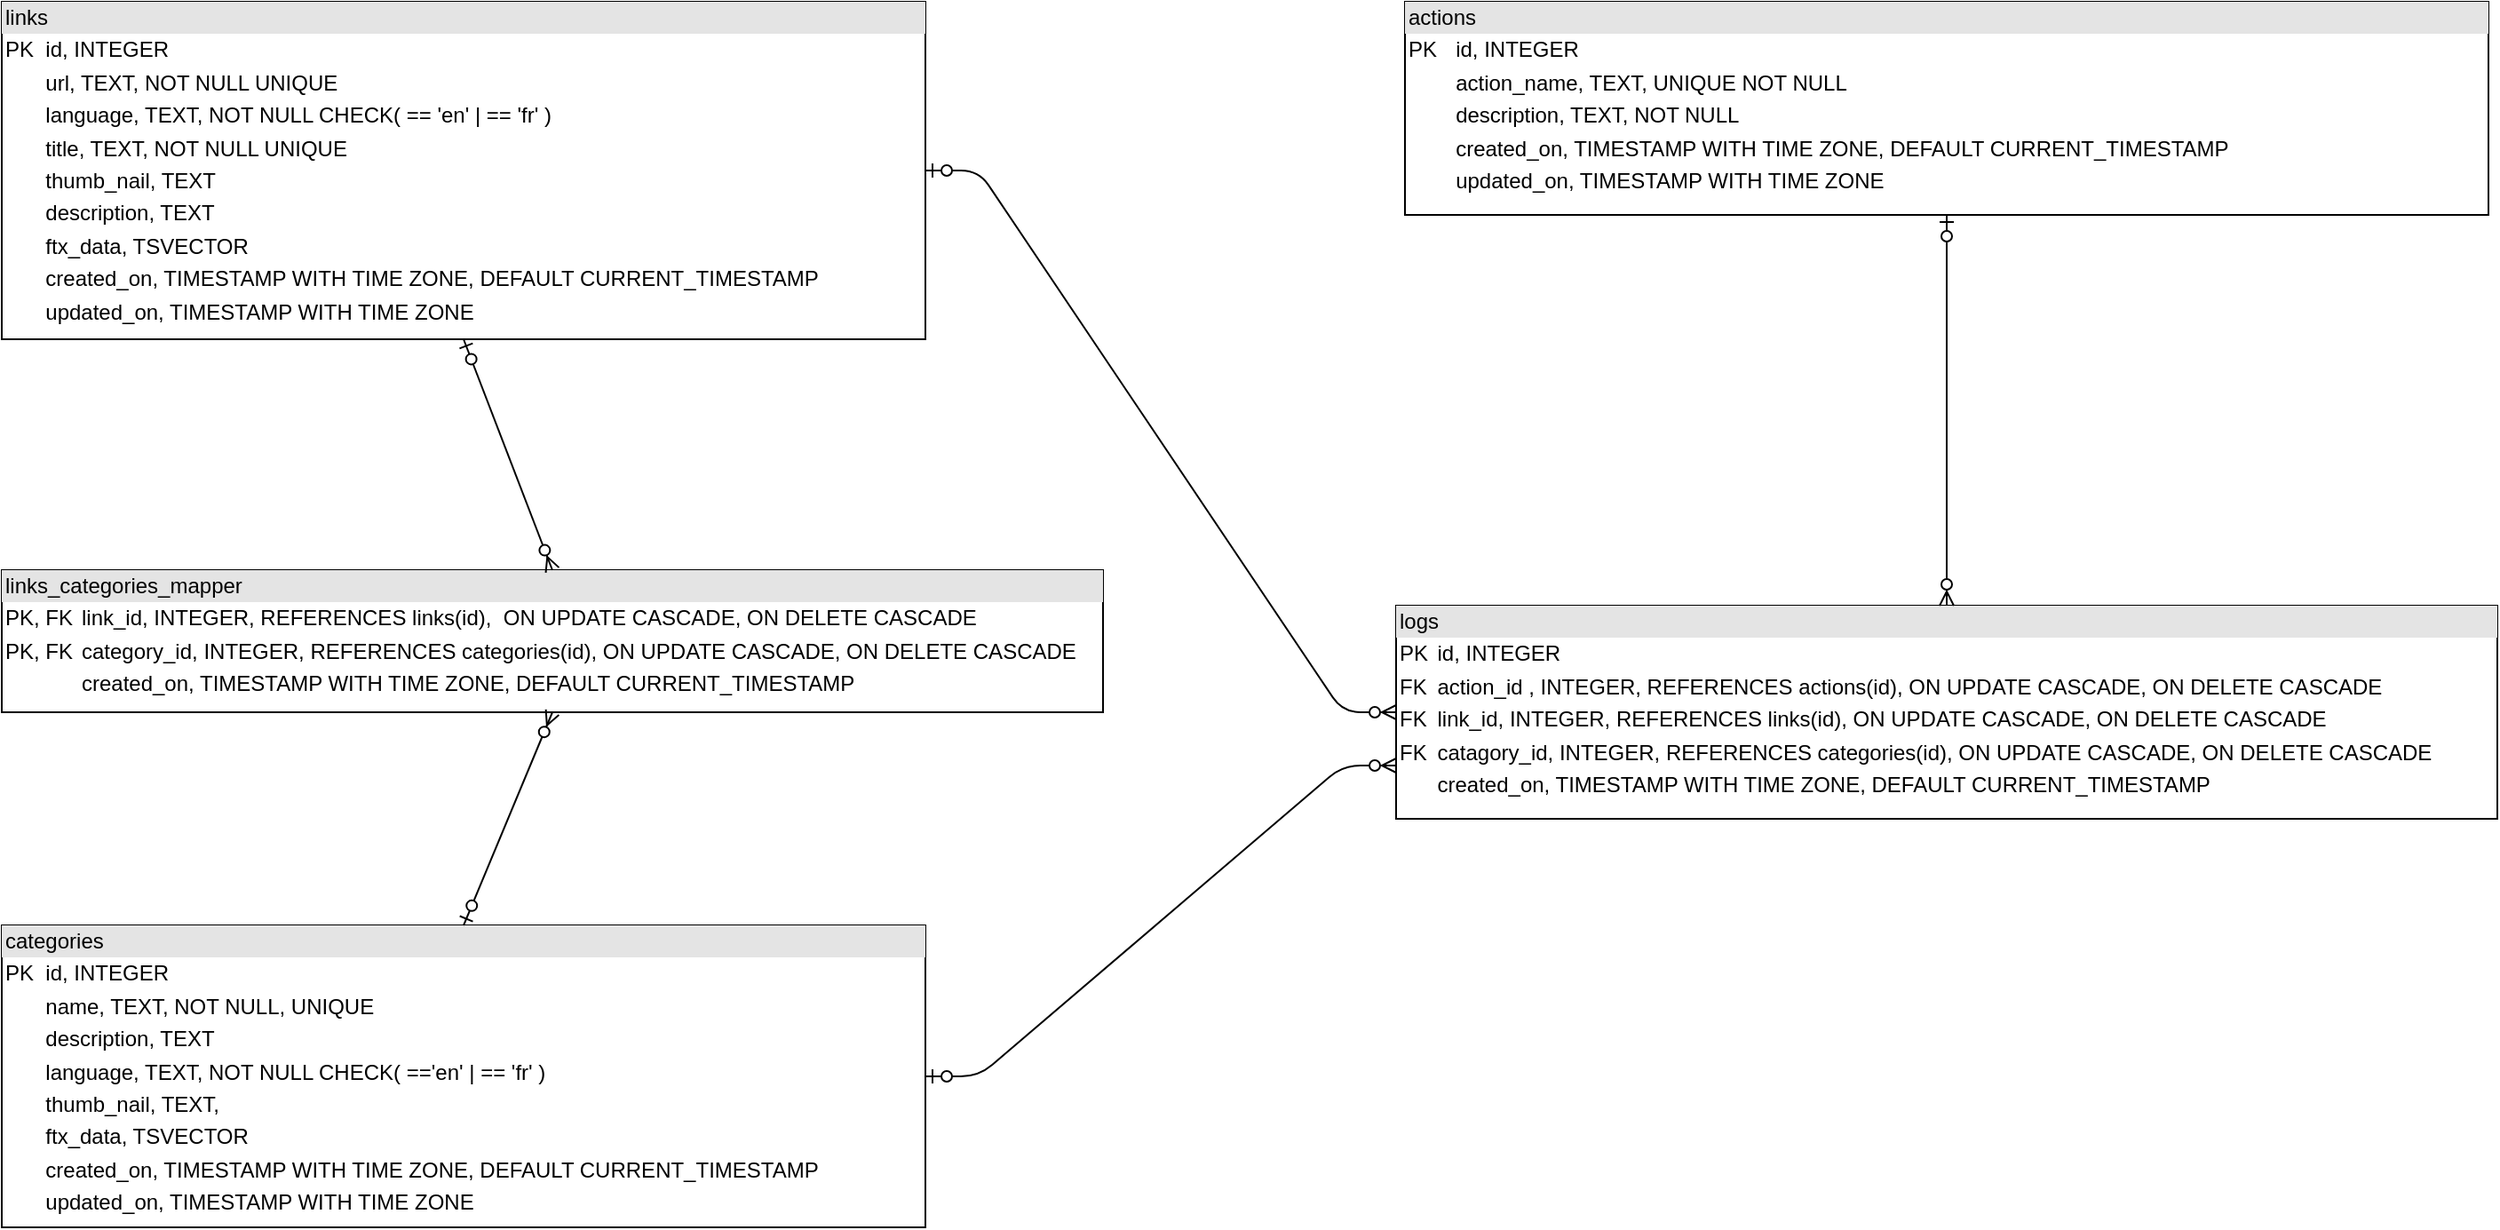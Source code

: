 <mxfile version="12.7.4" type="device"><diagram name="Page-1" id="2ca16b54-16f6-2749-3443-fa8db7711227"><mxGraphModel dx="1750" dy="871" grid="1" gridSize="10" guides="1" tooltips="1" connect="1" arrows="1" fold="1" page="1" pageScale="1" pageWidth="1100" pageHeight="850" background="#ffffff" math="0" shadow="0"><root><mxCell id="0"/><mxCell id="1" parent="0"/><mxCell id="_wG4DBeP5kfZ0N8lSI-L-4" value="&lt;div style=&quot;box-sizing: border-box ; width: 100% ; background: #e4e4e4 ; padding: 2px&quot;&gt;links&lt;br&gt;&lt;/div&gt;&lt;table style=&quot;width: 100% ; font-size: 1em&quot; cellspacing=&quot;0&quot; cellpadding=&quot;2&quot;&gt;&lt;tbody&gt;&lt;tr&gt;&lt;td&gt;PK&lt;/td&gt;&lt;td&gt;id, INTEGER&lt;br&gt;&lt;/td&gt;&lt;/tr&gt;&lt;tr&gt;&lt;td&gt;&lt;br&gt;&lt;/td&gt;&lt;td&gt;url, TEXT, NOT NULL UNIQUE &lt;/td&gt;&lt;/tr&gt;&lt;tr&gt;&lt;td&gt;&lt;br&gt;&lt;/td&gt;&lt;td&gt;language, TEXT, NOT NULL CHECK( == 'en' | == 'fr' ) &lt;br&gt;&lt;/td&gt;&lt;/tr&gt;&lt;tr&gt;&lt;td&gt;&lt;br&gt;&lt;/td&gt;&lt;td&gt;title, TEXT, NOT NULL UNIQUE&lt;/td&gt;&lt;/tr&gt;&lt;tr&gt;&lt;td&gt;&lt;br&gt;&lt;/td&gt;&lt;td&gt;thumb_nail, TEXT&lt;/td&gt;&lt;/tr&gt;&lt;tr&gt;&lt;td&gt;&lt;br&gt;&lt;/td&gt;&lt;td&gt;description, TEXT&lt;/td&gt;&lt;/tr&gt;&lt;tr&gt;&lt;td&gt;&lt;br&gt;&lt;/td&gt;&lt;td&gt;ftx_data, TSVECTOR&lt;/td&gt;&lt;/tr&gt;&lt;tr&gt;&lt;td&gt;&lt;br&gt;&lt;/td&gt;&lt;td&gt;created_on, &lt;span class=&quot;crayon-h&quot;&gt;&lt;/span&gt;&lt;span class=&quot;crayon-r&quot;&gt;TIMESTAMP&lt;/span&gt;&lt;span class=&quot;crayon-h&quot;&gt; &lt;/span&gt;&lt;span class=&quot;crayon-r&quot;&gt;WITH&lt;/span&gt;&lt;span class=&quot;crayon-h&quot;&gt; &lt;/span&gt;&lt;span class=&quot;crayon-r&quot;&gt;TIME&lt;/span&gt;&lt;span class=&quot;crayon-h&quot;&gt; &lt;/span&gt;&lt;span class=&quot;crayon-r&quot;&gt;ZONE&lt;/span&gt;&lt;span class=&quot;crayon-h&quot;&gt;, &lt;/span&gt;&lt;span class=&quot;crayon-r&quot;&gt;DEFAULT&lt;/span&gt;&lt;span class=&quot;crayon-h&quot;&gt; &lt;/span&gt;&lt;span class=&quot;crayon-k&quot;&gt;CURRENT_TIMESTAMP&lt;/span&gt;&lt;/td&gt;&lt;/tr&gt;&lt;tr&gt;&lt;td&gt;&lt;br&gt;&lt;/td&gt;&lt;td&gt;&lt;span class=&quot;crayon-k&quot;&gt;updated_on, TIMESTAMP WITH TIME ZONE&lt;/span&gt;&lt;/td&gt;&lt;/tr&gt;&lt;tr&gt;&lt;td&gt;&lt;br&gt;&lt;/td&gt;&lt;td&gt;&lt;span class=&quot;crayon-k&quot;&gt;&lt;br&gt;&lt;/span&gt;&lt;/td&gt;&lt;/tr&gt;&lt;tr&gt;&lt;td&gt;&lt;br&gt;&lt;/td&gt;&lt;td&gt;&lt;br&gt;&lt;/td&gt;&lt;/tr&gt;&lt;tr&gt;&lt;td&gt;&lt;br&gt;&lt;/td&gt;&lt;td&gt;&lt;br&gt;&lt;/td&gt;&lt;/tr&gt;&lt;tr&gt;&lt;td&gt;&lt;br&gt;&lt;/td&gt;&lt;td&gt;&lt;br&gt;&lt;/td&gt;&lt;/tr&gt;&lt;tr&gt;&lt;td&gt;&lt;br&gt;&lt;/td&gt;&lt;td&gt;&lt;br&gt;&lt;/td&gt;&lt;/tr&gt;&lt;/tbody&gt;&lt;/table&gt;" style="verticalAlign=top;align=left;overflow=fill;html=1;" vertex="1" parent="1"><mxGeometry x="10" y="40" width="520" height="190" as="geometry"/></mxCell><mxCell id="_wG4DBeP5kfZ0N8lSI-L-5" value="&lt;div style=&quot;box-sizing: border-box ; width: 100% ; background: #e4e4e4 ; padding: 2px&quot;&gt;links_categories_mapper&lt;br&gt;&lt;/div&gt;&lt;table style=&quot;width: 100% ; font-size: 1em&quot; cellspacing=&quot;0&quot; cellpadding=&quot;2&quot;&gt;&lt;tbody&gt;&lt;tr&gt;&lt;td&gt;PK, FK&lt;br&gt;&lt;/td&gt;&lt;td&gt;link_id, INTEGER, REFERENCES links(id),&amp;nbsp; ON UPDATE CASCADE, ON DELETE CASCADE&lt;br&gt;&lt;/td&gt;&lt;/tr&gt;&lt;tr&gt;&lt;td&gt;PK, FK &lt;br&gt;&lt;/td&gt;&lt;td&gt;category_id, INTEGER, REFERENCES categories(id), ON UPDATE CASCADE, ON DELETE CASCADE &lt;br&gt;&lt;/td&gt;&lt;/tr&gt;&lt;tr&gt;&lt;td&gt;&amp;nbsp;&lt;br&gt;&lt;/td&gt;&lt;td&gt;created_on, TIMESTAMP WITH TIME ZONE, DEFAULT CURRENT_TIMESTAMP &lt;br&gt;&lt;/td&gt;&lt;/tr&gt;&lt;/tbody&gt;&lt;/table&gt;" style="verticalAlign=top;align=left;overflow=fill;html=1;" vertex="1" parent="1"><mxGeometry x="10" y="360" width="620" height="80" as="geometry"/></mxCell><mxCell id="_wG4DBeP5kfZ0N8lSI-L-6" value="" style="fontSize=12;html=1;endArrow=ERzeroToMany;startArrow=ERzeroToOne;exitX=0.5;exitY=1;exitDx=0;exitDy=0;entryX=0.5;entryY=0;entryDx=0;entryDy=0;" edge="1" parent="1" source="_wG4DBeP5kfZ0N8lSI-L-4" target="_wG4DBeP5kfZ0N8lSI-L-5"><mxGeometry width="100" height="100" relative="1" as="geometry"><mxPoint x="870" y="330" as="sourcePoint"/><mxPoint x="970" y="230" as="targetPoint"/></mxGeometry></mxCell><mxCell id="_wG4DBeP5kfZ0N8lSI-L-7" value="&lt;div style=&quot;box-sizing: border-box ; width: 100% ; background: #e4e4e4 ; padding: 2px&quot;&gt;categories&lt;br&gt;&lt;/div&gt;&lt;table style=&quot;width: 100% ; font-size: 1em&quot; cellspacing=&quot;0&quot; cellpadding=&quot;2&quot;&gt;&lt;tbody&gt;&lt;tr&gt;&lt;td&gt;PK&lt;/td&gt;&lt;td&gt;id, INTEGER&lt;br&gt;&lt;/td&gt;&lt;/tr&gt;&lt;tr&gt;&lt;td&gt;&lt;br&gt;&lt;/td&gt;&lt;td&gt;name, TEXT, NOT NULL, UNIQUE&lt;br&gt;&lt;/td&gt;&lt;/tr&gt;&lt;tr&gt;&lt;td&gt;&lt;br&gt;&lt;/td&gt;&lt;td&gt;description, TEXT&lt;br&gt;&lt;/td&gt;&lt;/tr&gt;&lt;tr&gt;&lt;td&gt;&lt;br&gt;&lt;/td&gt;&lt;td&gt;language, TEXT, NOT NULL CHECK( =='en' | == 'fr' ) &lt;/td&gt;&lt;/tr&gt;&lt;tr&gt;&lt;td&gt;&lt;br&gt;&lt;/td&gt;&lt;td&gt;thumb_nail, TEXT,&lt;br&gt;&lt;/td&gt;&lt;/tr&gt;&lt;tr&gt;&lt;td&gt;&lt;br&gt;&lt;/td&gt;&lt;td&gt;ftx_data, TSVECTOR&lt;br&gt;&lt;/td&gt;&lt;/tr&gt;&lt;tr&gt;&lt;td&gt;&lt;br&gt;&lt;/td&gt;&lt;td&gt;created_on, TIMESTAMP WITH TIME ZONE, DEFAULT CURRENT_TIMESTAMP&lt;br&gt;&lt;/td&gt;&lt;/tr&gt;&lt;tr&gt;&lt;td&gt;&lt;br&gt;&lt;/td&gt;&lt;td&gt;updated_on, TIMESTAMP WITH TIME ZONE &lt;br&gt;&lt;/td&gt;&lt;/tr&gt;&lt;/tbody&gt;&lt;/table&gt;" style="verticalAlign=top;align=left;overflow=fill;html=1;" vertex="1" parent="1"><mxGeometry x="10" y="560" width="520" height="170" as="geometry"/></mxCell><mxCell id="_wG4DBeP5kfZ0N8lSI-L-8" value="" style="fontSize=12;html=1;endArrow=ERzeroToMany;startArrow=ERzeroToOne;exitX=0.5;exitY=0;exitDx=0;exitDy=0;entryX=0.5;entryY=1;entryDx=0;entryDy=0;" edge="1" parent="1" source="_wG4DBeP5kfZ0N8lSI-L-7" target="_wG4DBeP5kfZ0N8lSI-L-5"><mxGeometry width="100" height="100" relative="1" as="geometry"><mxPoint x="1080" y="490" as="sourcePoint"/><mxPoint x="870" y="530" as="targetPoint"/></mxGeometry></mxCell><mxCell id="_wG4DBeP5kfZ0N8lSI-L-9" value="&lt;div style=&quot;box-sizing: border-box ; width: 100% ; background: #e4e4e4 ; padding: 2px&quot;&gt;logs&lt;/div&gt;&lt;table style=&quot;width: 100% ; font-size: 1em&quot; cellspacing=&quot;0&quot; cellpadding=&quot;2&quot;&gt;&lt;tbody&gt;&lt;tr&gt;&lt;td&gt;PK&lt;/td&gt;&lt;td&gt;id, INTEGER&lt;br&gt;&lt;/td&gt;&lt;/tr&gt;&lt;tr&gt;&lt;td&gt;FK&lt;br&gt;&lt;/td&gt;&lt;td&gt;action_id , INTEGER, REFERENCES actions(id), ON UPDATE CASCADE, ON DELETE CASCADE&lt;br&gt;&lt;/td&gt;&lt;/tr&gt;&lt;tr&gt;&lt;td&gt;FK&lt;br&gt;&lt;/td&gt;&lt;td&gt;link_id, INTEGER, REFERENCES links(id), ON UPDATE CASCADE, ON DELETE CASCADE&lt;br&gt;&lt;/td&gt;&lt;/tr&gt;&lt;tr&gt;&lt;td&gt;FK&lt;br&gt;&lt;/td&gt;&lt;td&gt;catagory_id, INTEGER, REFERENCES categories(id), ON UPDATE CASCADE, ON DELETE CASCADE&lt;br&gt;&lt;/td&gt;&lt;/tr&gt;&lt;tr&gt;&lt;td&gt;&lt;br&gt;&lt;/td&gt;&lt;td&gt;created_on, TIMESTAMP WITH TIME ZONE, DEFAULT CURRENT_TIMESTAMP&lt;br&gt;&lt;/td&gt;&lt;/tr&gt;&lt;/tbody&gt;&lt;/table&gt;" style="verticalAlign=top;align=left;overflow=fill;html=1;" vertex="1" parent="1"><mxGeometry x="795" y="380" width="620" height="120" as="geometry"/></mxCell><mxCell id="_wG4DBeP5kfZ0N8lSI-L-11" value="" style="edgeStyle=entityRelationEdgeStyle;fontSize=12;html=1;endArrow=ERzeroToMany;startArrow=ERzeroToOne;exitX=1;exitY=0.5;exitDx=0;exitDy=0;entryX=0;entryY=0.75;entryDx=0;entryDy=0;" edge="1" parent="1" source="_wG4DBeP5kfZ0N8lSI-L-7" target="_wG4DBeP5kfZ0N8lSI-L-9"><mxGeometry width="100" height="100" relative="1" as="geometry"><mxPoint x="690" y="680" as="sourcePoint"/><mxPoint x="790" y="580" as="targetPoint"/></mxGeometry></mxCell><mxCell id="_wG4DBeP5kfZ0N8lSI-L-12" value="" style="edgeStyle=entityRelationEdgeStyle;fontSize=12;html=1;endArrow=ERzeroToMany;startArrow=ERzeroToOne;exitX=1;exitY=0.5;exitDx=0;exitDy=0;entryX=0;entryY=0.5;entryDx=0;entryDy=0;" edge="1" parent="1" source="_wG4DBeP5kfZ0N8lSI-L-4" target="_wG4DBeP5kfZ0N8lSI-L-9"><mxGeometry width="100" height="100" relative="1" as="geometry"><mxPoint x="650" y="185" as="sourcePoint"/><mxPoint x="850" y="10" as="targetPoint"/></mxGeometry></mxCell><mxCell id="_wG4DBeP5kfZ0N8lSI-L-13" value="&lt;div style=&quot;box-sizing: border-box ; width: 100% ; background: #e4e4e4 ; padding: 2px&quot;&gt;actions &lt;br&gt;&lt;/div&gt;&lt;table style=&quot;width: 100% ; font-size: 1em&quot; cellspacing=&quot;0&quot; cellpadding=&quot;2&quot;&gt;&lt;tbody&gt;&lt;tr&gt;&lt;td&gt;PK&lt;/td&gt;&lt;td&gt;id, INTEGER &lt;br&gt;&lt;/td&gt;&lt;/tr&gt;&lt;tr&gt;&lt;td&gt;&lt;br&gt;&lt;/td&gt;&lt;td&gt;action_name, TEXT, UNIQUE NOT NULL&lt;br&gt;&lt;/td&gt;&lt;/tr&gt;&lt;tr&gt;&lt;td&gt;&lt;br&gt;&lt;/td&gt;&lt;td&gt;description, TEXT, NOT NULL &lt;br&gt;&lt;/td&gt;&lt;/tr&gt;&lt;tr&gt;&lt;td&gt;&lt;br&gt;&lt;/td&gt;&lt;td&gt;created_on, TIMESTAMP WITH TIME ZONE, DEFAULT CURRENT_TIMESTAMP &lt;br&gt;&lt;/td&gt;&lt;/tr&gt;&lt;tr&gt;&lt;td&gt;&lt;br&gt;&lt;/td&gt;&lt;td&gt;updated_on, TIMESTAMP WITH TIME ZONE&lt;br&gt;&lt;/td&gt;&lt;/tr&gt;&lt;/tbody&gt;&lt;/table&gt;" style="verticalAlign=top;align=left;overflow=fill;html=1;" vertex="1" parent="1"><mxGeometry x="800" y="40" width="610" height="120" as="geometry"/></mxCell><mxCell id="_wG4DBeP5kfZ0N8lSI-L-14" value="" style="fontSize=12;html=1;endArrow=ERzeroToMany;startArrow=ERzeroToOne;exitX=0.5;exitY=1;exitDx=0;exitDy=0;entryX=0.5;entryY=0;entryDx=0;entryDy=0;" edge="1" parent="1" source="_wG4DBeP5kfZ0N8lSI-L-13" target="_wG4DBeP5kfZ0N8lSI-L-9"><mxGeometry width="100" height="100" relative="1" as="geometry"><mxPoint x="1030" y="520" as="sourcePoint"/><mxPoint x="1290" y="825" as="targetPoint"/></mxGeometry></mxCell></root></mxGraphModel></diagram></mxfile>